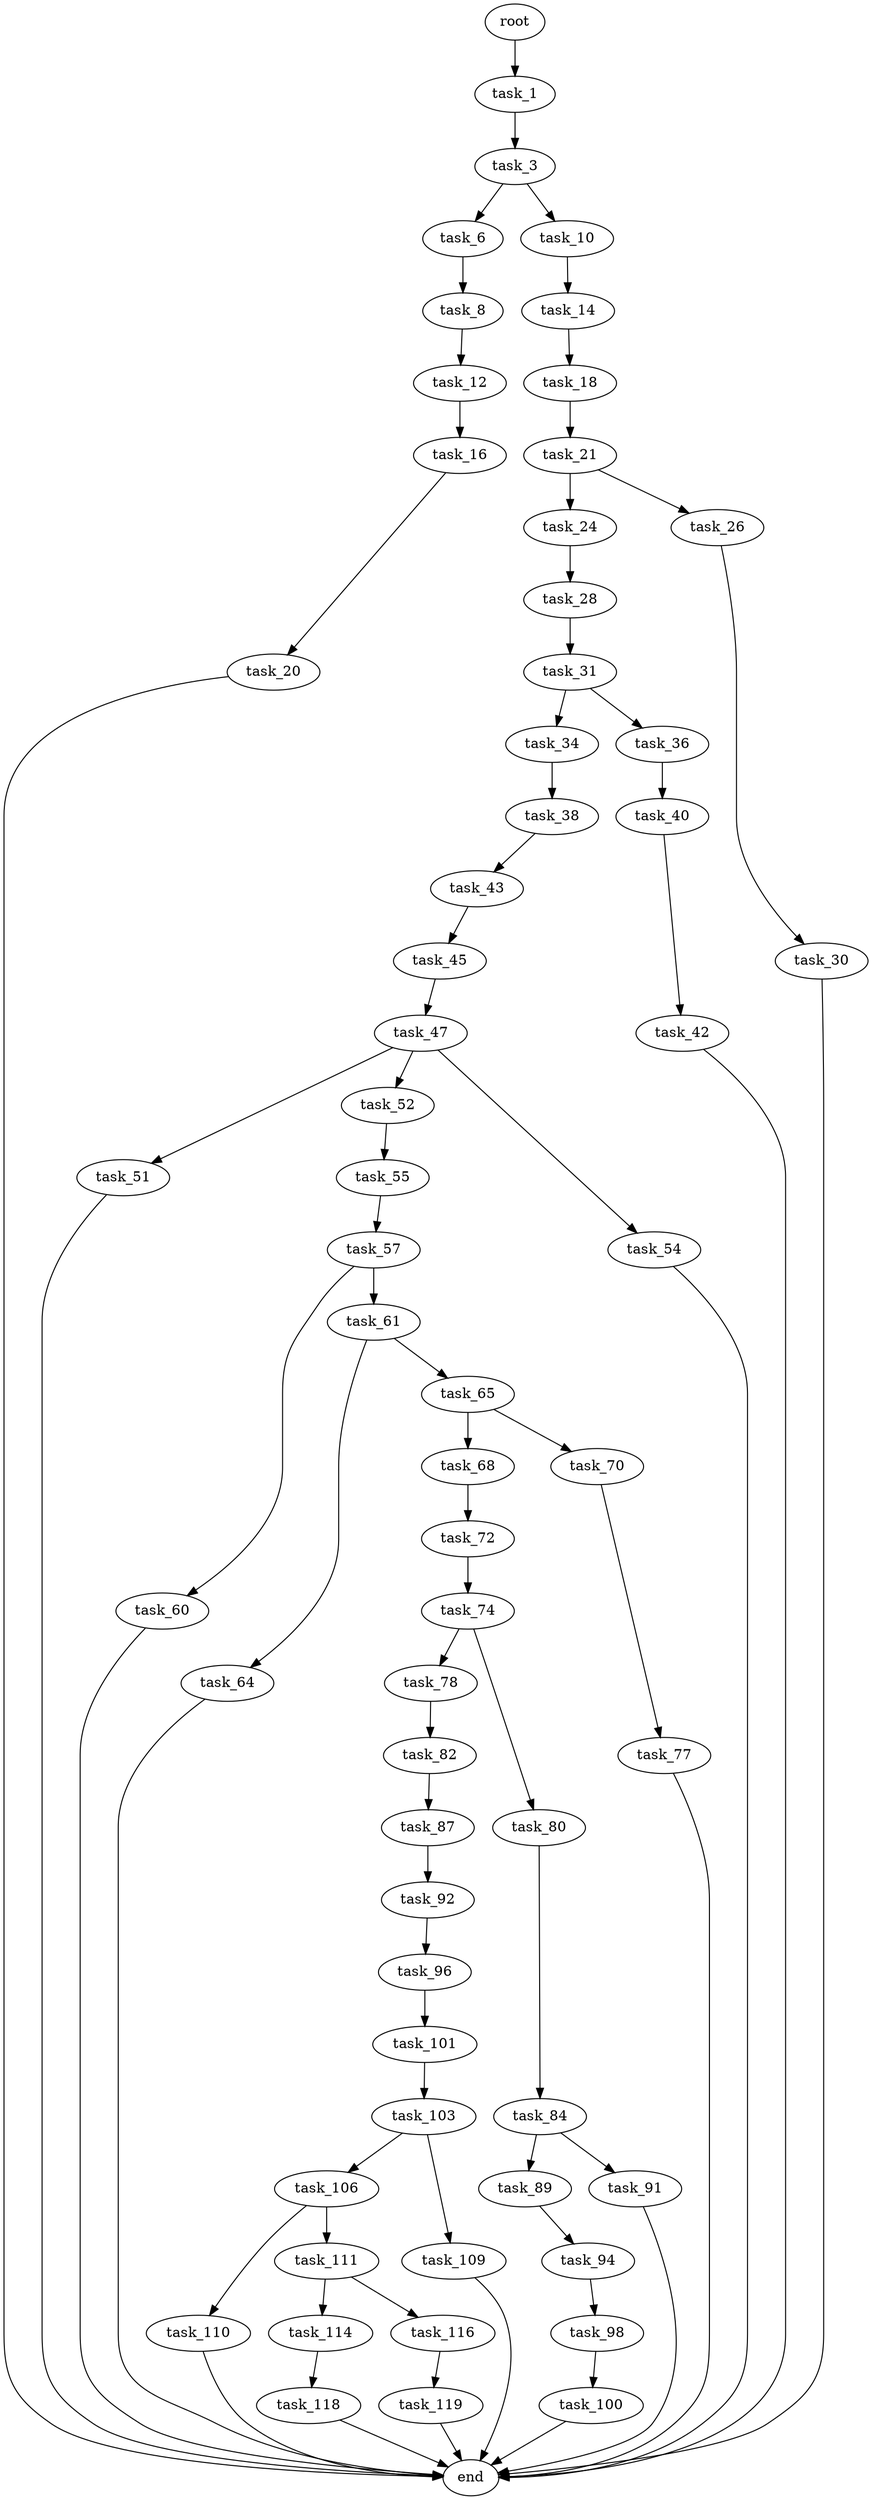 digraph G {
  root [size="0.000000"];
  task_1 [size="231928233984.000000"];
  task_3 [size="90517271329.000000"];
  task_6 [size="153073581972.000000"];
  task_10 [size="549755813888.000000"];
  task_8 [size="1004062367.000000"];
  task_12 [size="782757789696.000000"];
  task_14 [size="8417547493.000000"];
  task_16 [size="195823154628.000000"];
  task_18 [size="68719476736.000000"];
  task_20 [size="549755813888.000000"];
  task_21 [size="1084387823.000000"];
  end [size="0.000000"];
  task_24 [size="28991029248.000000"];
  task_26 [size="19919818078.000000"];
  task_28 [size="246196799912.000000"];
  task_30 [size="10147824806.000000"];
  task_31 [size="782757789696.000000"];
  task_34 [size="1919521402.000000"];
  task_36 [size="8589934592.000000"];
  task_38 [size="68719476736.000000"];
  task_40 [size="549755813888.000000"];
  task_43 [size="8338039234.000000"];
  task_42 [size="368293445632.000000"];
  task_45 [size="782757789696.000000"];
  task_47 [size="98880640299.000000"];
  task_51 [size="368293445632.000000"];
  task_52 [size="549755813888.000000"];
  task_54 [size="368293445632.000000"];
  task_55 [size="68719476736.000000"];
  task_57 [size="22090207131.000000"];
  task_60 [size="134217728000.000000"];
  task_61 [size="549755813888.000000"];
  task_64 [size="17661611058.000000"];
  task_65 [size="413858330080.000000"];
  task_68 [size="549755813888.000000"];
  task_70 [size="268973911417.000000"];
  task_72 [size="28991029248.000000"];
  task_77 [size="368293445632.000000"];
  task_74 [size="11833265110.000000"];
  task_78 [size="3405081675.000000"];
  task_80 [size="782757789696.000000"];
  task_82 [size="70789226196.000000"];
  task_84 [size="1073741824000.000000"];
  task_87 [size="384147584479.000000"];
  task_89 [size="22467855496.000000"];
  task_91 [size="949319811713.000000"];
  task_92 [size="368293445632.000000"];
  task_94 [size="32504168280.000000"];
  task_96 [size="23636836461.000000"];
  task_98 [size="42327707797.000000"];
  task_101 [size="21534823643.000000"];
  task_100 [size="64950003918.000000"];
  task_103 [size="134217728000.000000"];
  task_106 [size="44359646566.000000"];
  task_109 [size="7337412679.000000"];
  task_110 [size="22719017066.000000"];
  task_111 [size="28991029248.000000"];
  task_114 [size="3828889591.000000"];
  task_116 [size="55828124460.000000"];
  task_118 [size="19726049060.000000"];
  task_119 [size="98818556231.000000"];

  root -> task_1 [size="1.000000"];
  task_1 -> task_3 [size="301989888.000000"];
  task_3 -> task_6 [size="209715200.000000"];
  task_3 -> task_10 [size="209715200.000000"];
  task_6 -> task_8 [size="134217728.000000"];
  task_10 -> task_14 [size="536870912.000000"];
  task_8 -> task_12 [size="75497472.000000"];
  task_12 -> task_16 [size="679477248.000000"];
  task_14 -> task_18 [size="411041792.000000"];
  task_16 -> task_20 [size="134217728.000000"];
  task_18 -> task_21 [size="134217728.000000"];
  task_20 -> end [size="1.000000"];
  task_21 -> task_24 [size="75497472.000000"];
  task_21 -> task_26 [size="75497472.000000"];
  task_24 -> task_28 [size="75497472.000000"];
  task_26 -> task_30 [size="33554432.000000"];
  task_28 -> task_31 [size="209715200.000000"];
  task_30 -> end [size="1.000000"];
  task_31 -> task_34 [size="679477248.000000"];
  task_31 -> task_36 [size="679477248.000000"];
  task_34 -> task_38 [size="209715200.000000"];
  task_36 -> task_40 [size="33554432.000000"];
  task_38 -> task_43 [size="134217728.000000"];
  task_40 -> task_42 [size="536870912.000000"];
  task_43 -> task_45 [size="209715200.000000"];
  task_42 -> end [size="1.000000"];
  task_45 -> task_47 [size="679477248.000000"];
  task_47 -> task_51 [size="75497472.000000"];
  task_47 -> task_52 [size="75497472.000000"];
  task_47 -> task_54 [size="75497472.000000"];
  task_51 -> end [size="1.000000"];
  task_52 -> task_55 [size="536870912.000000"];
  task_54 -> end [size="1.000000"];
  task_55 -> task_57 [size="134217728.000000"];
  task_57 -> task_60 [size="838860800.000000"];
  task_57 -> task_61 [size="838860800.000000"];
  task_60 -> end [size="1.000000"];
  task_61 -> task_64 [size="536870912.000000"];
  task_61 -> task_65 [size="536870912.000000"];
  task_64 -> end [size="1.000000"];
  task_65 -> task_68 [size="536870912.000000"];
  task_65 -> task_70 [size="536870912.000000"];
  task_68 -> task_72 [size="536870912.000000"];
  task_70 -> task_77 [size="411041792.000000"];
  task_72 -> task_74 [size="75497472.000000"];
  task_77 -> end [size="1.000000"];
  task_74 -> task_78 [size="679477248.000000"];
  task_74 -> task_80 [size="679477248.000000"];
  task_78 -> task_82 [size="75497472.000000"];
  task_80 -> task_84 [size="679477248.000000"];
  task_82 -> task_87 [size="134217728.000000"];
  task_84 -> task_89 [size="838860800.000000"];
  task_84 -> task_91 [size="838860800.000000"];
  task_87 -> task_92 [size="411041792.000000"];
  task_89 -> task_94 [size="411041792.000000"];
  task_91 -> end [size="1.000000"];
  task_92 -> task_96 [size="411041792.000000"];
  task_94 -> task_98 [size="134217728.000000"];
  task_96 -> task_101 [size="679477248.000000"];
  task_98 -> task_100 [size="75497472.000000"];
  task_101 -> task_103 [size="33554432.000000"];
  task_100 -> end [size="1.000000"];
  task_103 -> task_106 [size="209715200.000000"];
  task_103 -> task_109 [size="209715200.000000"];
  task_106 -> task_110 [size="838860800.000000"];
  task_106 -> task_111 [size="838860800.000000"];
  task_109 -> end [size="1.000000"];
  task_110 -> end [size="1.000000"];
  task_111 -> task_114 [size="75497472.000000"];
  task_111 -> task_116 [size="75497472.000000"];
  task_114 -> task_118 [size="75497472.000000"];
  task_116 -> task_119 [size="134217728.000000"];
  task_118 -> end [size="1.000000"];
  task_119 -> end [size="1.000000"];
}
